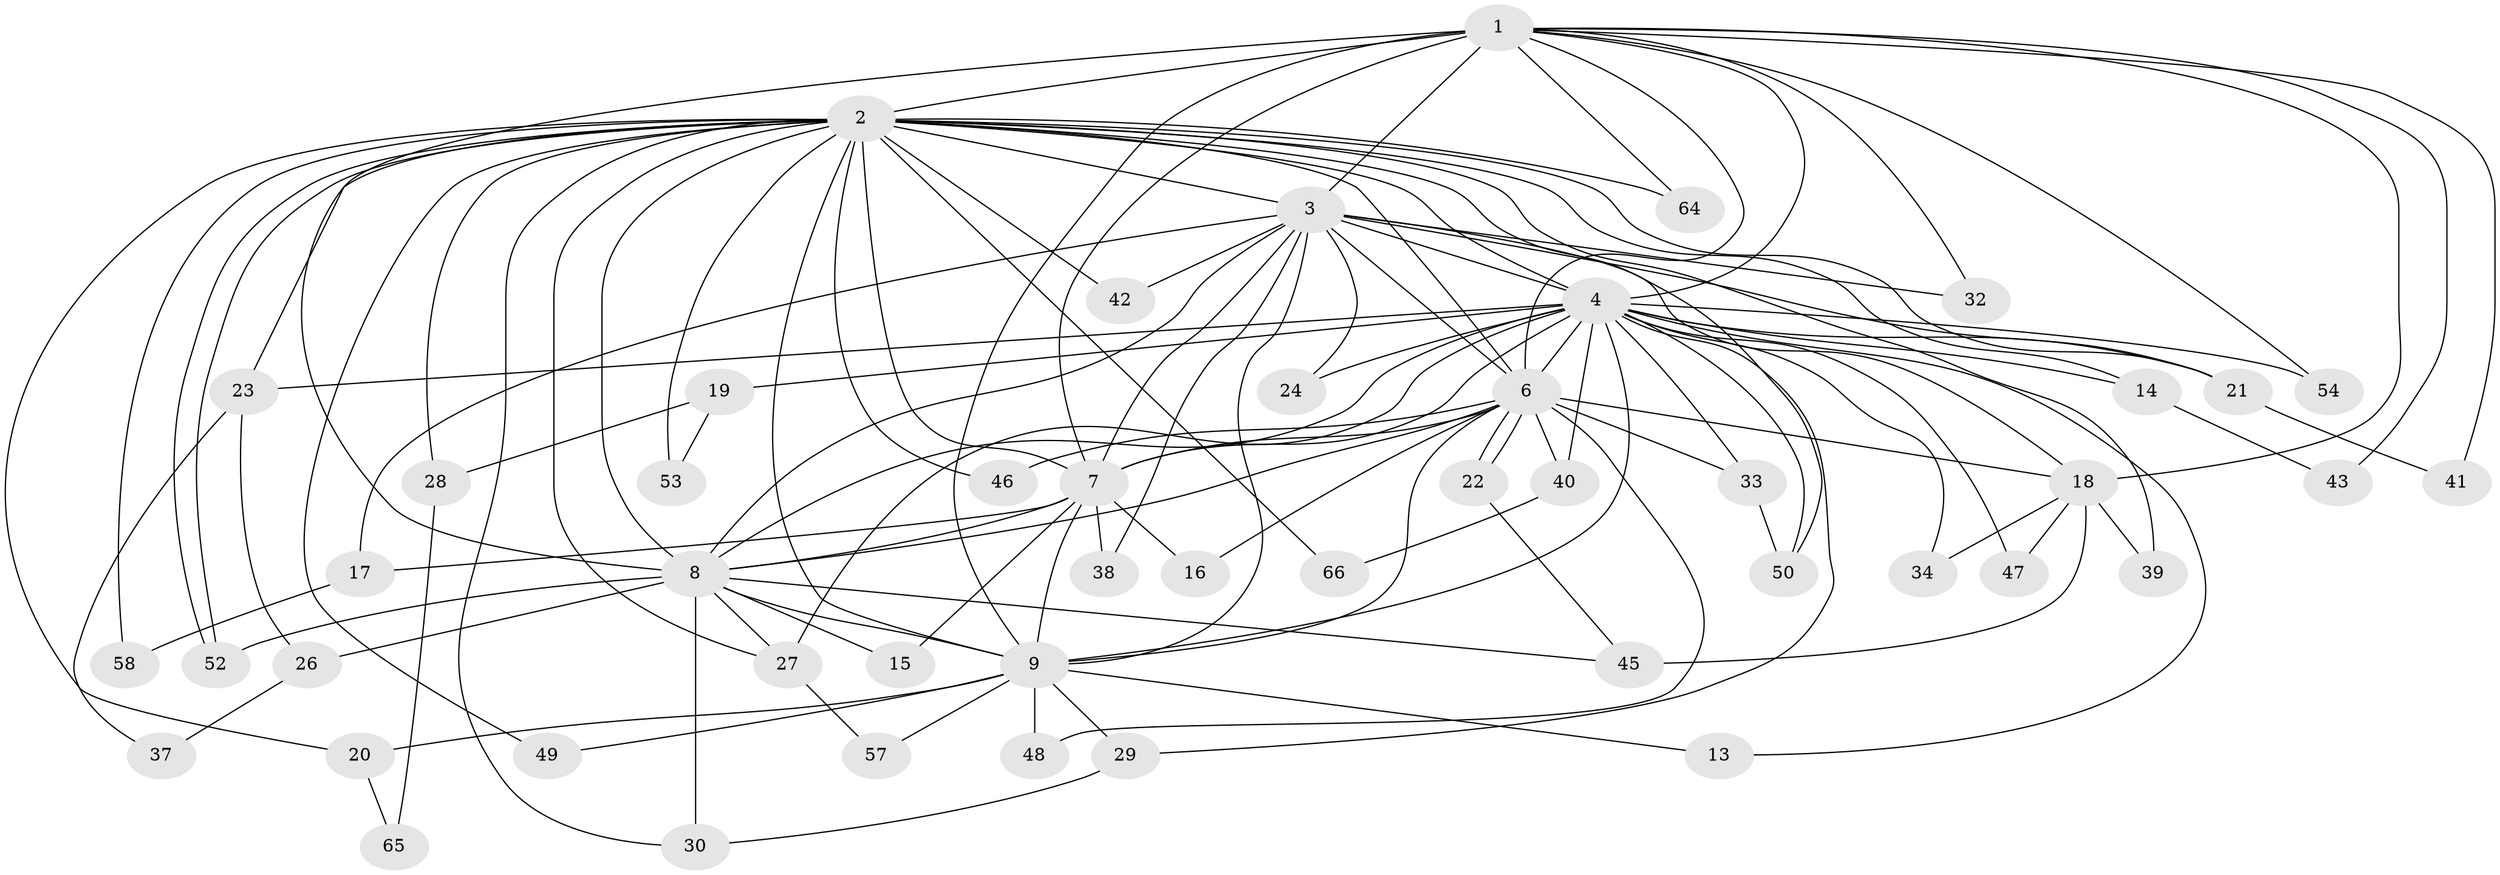 // Generated by graph-tools (version 1.1) at 2025/23/03/03/25 07:23:37]
// undirected, 49 vertices, 116 edges
graph export_dot {
graph [start="1"]
  node [color=gray90,style=filled];
  1 [super="+10"];
  2 [super="+35"];
  3 [super="+63"];
  4 [super="+5"];
  6 [super="+62"];
  7 [super="+12"];
  8 [super="+25"];
  9 [super="+11"];
  13;
  14;
  15;
  16;
  17;
  18 [super="+36"];
  19 [super="+51"];
  20;
  21 [super="+31"];
  22;
  23 [super="+44"];
  24;
  26;
  27 [super="+56"];
  28;
  29 [super="+60"];
  30;
  32;
  33;
  34;
  37;
  38;
  39;
  40;
  41;
  42;
  43;
  45 [super="+67"];
  46;
  47;
  48;
  49 [super="+59"];
  50 [super="+55"];
  52 [super="+61"];
  53;
  54;
  57;
  58;
  64;
  65;
  66;
  1 -- 2 [weight=2];
  1 -- 3 [weight=3];
  1 -- 4 [weight=4];
  1 -- 6 [weight=2];
  1 -- 7 [weight=2];
  1 -- 8 [weight=3];
  1 -- 9 [weight=2];
  1 -- 18;
  1 -- 32;
  1 -- 41;
  1 -- 54;
  1 -- 64;
  1 -- 43;
  2 -- 3 [weight=2];
  2 -- 4 [weight=2];
  2 -- 6;
  2 -- 7;
  2 -- 8;
  2 -- 9;
  2 -- 14;
  2 -- 20;
  2 -- 21;
  2 -- 23 [weight=2];
  2 -- 28;
  2 -- 30;
  2 -- 39;
  2 -- 42;
  2 -- 46;
  2 -- 49 [weight=2];
  2 -- 52;
  2 -- 52;
  2 -- 53;
  2 -- 64;
  2 -- 66;
  2 -- 50;
  2 -- 58;
  2 -- 27;
  3 -- 4 [weight=2];
  3 -- 6 [weight=2];
  3 -- 7;
  3 -- 8;
  3 -- 9;
  3 -- 17;
  3 -- 18;
  3 -- 21;
  3 -- 24;
  3 -- 32;
  3 -- 38;
  3 -- 42;
  4 -- 6 [weight=2];
  4 -- 7 [weight=3];
  4 -- 8 [weight=2];
  4 -- 9 [weight=2];
  4 -- 19 [weight=3];
  4 -- 23;
  4 -- 29;
  4 -- 33;
  4 -- 34;
  4 -- 40;
  4 -- 47;
  4 -- 50;
  4 -- 13;
  4 -- 14;
  4 -- 24;
  4 -- 27;
  4 -- 54;
  4 -- 21;
  6 -- 7;
  6 -- 8;
  6 -- 9;
  6 -- 16;
  6 -- 22;
  6 -- 22;
  6 -- 33;
  6 -- 40;
  6 -- 46;
  6 -- 48;
  6 -- 18;
  7 -- 8;
  7 -- 9 [weight=2];
  7 -- 15;
  7 -- 17;
  7 -- 38;
  7 -- 16;
  8 -- 9;
  8 -- 15;
  8 -- 26;
  8 -- 27;
  8 -- 30;
  8 -- 45;
  8 -- 52;
  9 -- 13;
  9 -- 20;
  9 -- 48;
  9 -- 49;
  9 -- 57;
  9 -- 29;
  14 -- 43;
  17 -- 58;
  18 -- 34;
  18 -- 45;
  18 -- 47;
  18 -- 39;
  19 -- 28;
  19 -- 53;
  20 -- 65;
  21 -- 41;
  22 -- 45;
  23 -- 26;
  23 -- 37;
  26 -- 37;
  27 -- 57;
  28 -- 65;
  29 -- 30;
  33 -- 50;
  40 -- 66;
}
